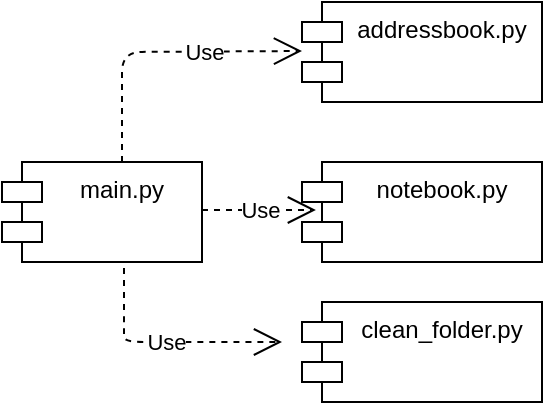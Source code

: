 <mxfile version="15.5.4" type="embed" pages="4"><diagram id="-bfu8zm3XWnDX9v1EqtF" name="main.py"><mxGraphModel dx="1356" dy="463" grid="1" gridSize="10" guides="1" tooltips="1" connect="1" arrows="1" fold="1" page="1" pageScale="1" pageWidth="850" pageHeight="1100" math="0" shadow="0"><root><mxCell id="0"/><mxCell id="1" parent="0"/><mxCell id="pbzMQaTU-FbMKkOJ14_H-2" value="main.py" style="shape=module;align=left;spacingLeft=20;align=center;verticalAlign=top;rounded=0;sketch=0;" parent="1" vertex="1"><mxGeometry y="120" width="100" height="50" as="geometry"/></mxCell><mxCell id="pbzMQaTU-FbMKkOJ14_H-3" value="addressbook.py" style="shape=module;align=left;spacingLeft=20;align=center;verticalAlign=top;rounded=0;sketch=0;" parent="1" vertex="1"><mxGeometry x="150" y="40" width="120" height="50" as="geometry"/></mxCell><mxCell id="pbzMQaTU-FbMKkOJ14_H-4" value="notebook.py" style="shape=module;align=left;spacingLeft=20;align=center;verticalAlign=top;rounded=0;sketch=0;" parent="1" vertex="1"><mxGeometry x="150" y="120" width="120" height="50" as="geometry"/></mxCell><mxCell id="pbzMQaTU-FbMKkOJ14_H-5" value="clean_folder.py" style="shape=module;align=left;spacingLeft=20;align=center;verticalAlign=top;rounded=0;sketch=0;" parent="1" vertex="1"><mxGeometry x="150" y="190" width="120" height="50" as="geometry"/></mxCell><mxCell id="pbzMQaTU-FbMKkOJ14_H-10" value="Use" style="endArrow=open;endSize=12;dashed=1;html=1;rounded=1;sketch=0;curved=0;entryX=0.058;entryY=0.48;entryDx=0;entryDy=0;entryPerimeter=0;" parent="1" target="pbzMQaTU-FbMKkOJ14_H-4" edge="1"><mxGeometry width="160" relative="1" as="geometry"><mxPoint x="100" y="144" as="sourcePoint"/><mxPoint x="200" y="144.5" as="targetPoint"/></mxGeometry></mxCell><mxCell id="pbzMQaTU-FbMKkOJ14_H-11" value="Use" style="endArrow=open;endSize=12;dashed=1;html=1;rounded=1;sketch=0;curved=0;exitX=0.61;exitY=1.06;exitDx=0;exitDy=0;exitPerimeter=0;" parent="1" source="pbzMQaTU-FbMKkOJ14_H-2" edge="1"><mxGeometry width="160" relative="1" as="geometry"><mxPoint x="30" y="170" as="sourcePoint"/><mxPoint x="140" y="210" as="targetPoint"/><Array as="points"><mxPoint x="61" y="200"/><mxPoint x="61" y="210"/><mxPoint x="120" y="210"/></Array></mxGeometry></mxCell><mxCell id="pbzMQaTU-FbMKkOJ14_H-12" value="Use" style="endArrow=open;endSize=12;dashed=1;html=1;rounded=1;sketch=0;curved=0;exitX=0.6;exitY=0;exitDx=0;exitDy=0;exitPerimeter=0;" parent="1" source="pbzMQaTU-FbMKkOJ14_H-2" edge="1"><mxGeometry x="0.33" width="160" relative="1" as="geometry"><mxPoint x="60" y="110" as="sourcePoint"/><mxPoint x="150" y="64.5" as="targetPoint"/><Array as="points"><mxPoint x="60" y="65"/></Array><mxPoint as="offset"/></mxGeometry></mxCell></root></mxGraphModel></diagram><diagram id="W9Cf6o9csffZMWOoxRGq" name="addressbook.py"><mxGraphModel dx="1595" dy="1645" grid="1" gridSize="10" guides="1" tooltips="1" connect="1" arrows="1" fold="1" page="1" pageScale="1" pageWidth="850" pageHeight="1100" math="0" shadow="0"><root><mxCell id="sEL-bxdKrqtqhlJgBILY-0"/><mxCell id="sEL-bxdKrqtqhlJgBILY-1" parent="sEL-bxdKrqtqhlJgBILY-0"/><mxCell id="kiKf0ADsLlN5hotvPutV-0" value="&lt;p style=&quot;margin: 0px ; margin-top: 4px ; text-align: center&quot;&gt;&lt;i&gt;&amp;lt;&amp;lt;Interface&amp;gt;&amp;gt;&lt;/i&gt;&lt;br&gt;&lt;b&gt;&lt;i&gt;Field(ABC)&lt;/i&gt;&lt;/b&gt;&lt;/p&gt;&lt;hr size=&quot;1&quot;&gt;&lt;p style=&quot;margin: 0px ; margin-left: 4px&quot;&gt;+ value: str&lt;br&gt;&lt;/p&gt;&lt;hr size=&quot;1&quot;&gt;&lt;p style=&quot;margin: 0px ; margin-left: 4px&quot;&gt;- init()&lt;/p&gt;&lt;p style=&quot;margin: 0px ; margin-left: 4px&quot;&gt;- str()&lt;/p&gt;&lt;p style=&quot;margin: 0px ; margin-left: 4px&quot;&gt;- repr()&lt;/p&gt;&lt;p style=&quot;margin: 0px ; margin-left: 4px&quot;&gt;&lt;br&gt;&lt;/p&gt;" style="verticalAlign=top;align=left;overflow=fill;fontSize=12;fontFamily=Helvetica;html=1;rounded=0;sketch=0;" parent="sEL-bxdKrqtqhlJgBILY-1" vertex="1"><mxGeometry x="400" y="-50" width="180" height="130" as="geometry"/></mxCell><mxCell id="erpxplRezBntidLb-jWZ-0" value="Name" style="swimlane;fontStyle=1;align=center;verticalAlign=top;childLayout=stackLayout;horizontal=1;startSize=26;horizontalStack=0;resizeParent=1;resizeParentMax=0;resizeLast=0;collapsible=1;marginBottom=0;rounded=0;sketch=0;" parent="sEL-bxdKrqtqhlJgBILY-1" vertex="1"><mxGeometry y="160" width="160" height="86" as="geometry"><mxRectangle y="160" width="70" height="26" as="alternateBounds"/></mxGeometry></mxCell><mxCell id="erpxplRezBntidLb-jWZ-1" value="+ value: str" style="text;strokeColor=none;fillColor=none;align=left;verticalAlign=top;spacingLeft=4;spacingRight=4;overflow=hidden;rotatable=0;points=[[0,0.5],[1,0.5]];portConstraint=eastwest;rounded=0;sketch=0;" parent="erpxplRezBntidLb-jWZ-0" vertex="1"><mxGeometry y="26" width="160" height="26" as="geometry"/></mxCell><mxCell id="erpxplRezBntidLb-jWZ-2" value="" style="line;strokeWidth=1;fillColor=none;align=left;verticalAlign=middle;spacingTop=-1;spacingLeft=3;spacingRight=3;rotatable=0;labelPosition=right;points=[];portConstraint=eastwest;rounded=0;sketch=0;" parent="erpxplRezBntidLb-jWZ-0" vertex="1"><mxGeometry y="52" width="160" height="8" as="geometry"/></mxCell><mxCell id="erpxplRezBntidLb-jWZ-3" value="+ value()" style="text;strokeColor=none;fillColor=none;align=left;verticalAlign=top;spacingLeft=4;spacingRight=4;overflow=hidden;rotatable=0;points=[[0,0.5],[1,0.5]];portConstraint=eastwest;rounded=0;sketch=0;" parent="erpxplRezBntidLb-jWZ-0" vertex="1"><mxGeometry y="60" width="160" height="26" as="geometry"/></mxCell><mxCell id="GEAN_Qf1zRc6wF1kLyWt-0" value="&lt;p style=&quot;margin: 0px ; margin-top: 4px ; text-align: center&quot;&gt;&lt;b&gt;Phone&lt;/b&gt;&lt;/p&gt;&lt;hr size=&quot;1&quot;&gt;&lt;p style=&quot;margin: 0px ; margin-left: 4px&quot;&gt;+ value: str&lt;br&gt;&lt;/p&gt;&lt;hr size=&quot;1&quot;&gt;&lt;p style=&quot;margin: 0px ; margin-left: 4px&quot;&gt;+ value()&lt;br&gt;&lt;/p&gt;" style="verticalAlign=top;align=left;overflow=fill;fontSize=12;fontFamily=Helvetica;html=1;rounded=0;sketch=0;" parent="sEL-bxdKrqtqhlJgBILY-1" vertex="1"><mxGeometry x="200" y="160" width="160" height="90" as="geometry"/></mxCell><mxCell id="GEAN_Qf1zRc6wF1kLyWt-1" value="&lt;p style=&quot;margin: 0px ; margin-top: 4px ; text-align: center&quot;&gt;&lt;b&gt;Birthday&lt;/b&gt;&lt;/p&gt;&lt;hr size=&quot;1&quot;&gt;&lt;p style=&quot;margin: 0px ; margin-left: 4px&quot;&gt;+ value: str&lt;br&gt;&lt;/p&gt;&lt;hr size=&quot;1&quot;&gt;&lt;p style=&quot;margin: 0px ; margin-left: 4px&quot;&gt;+ value()&lt;br&gt;&lt;/p&gt;" style="verticalAlign=top;align=left;overflow=fill;fontSize=12;fontFamily=Helvetica;html=1;rounded=0;sketch=0;" parent="sEL-bxdKrqtqhlJgBILY-1" vertex="1"><mxGeometry x="400" y="160" width="160" height="90" as="geometry"/></mxCell><mxCell id="GEAN_Qf1zRc6wF1kLyWt-2" value="&lt;p style=&quot;margin: 0px ; margin-top: 4px ; text-align: center&quot;&gt;&lt;b&gt;Address&lt;/b&gt;&lt;/p&gt;&lt;hr size=&quot;1&quot;&gt;&lt;p style=&quot;margin: 0px ; margin-left: 4px&quot;&gt;+ value: str&lt;br&gt;&lt;/p&gt;&lt;hr size=&quot;1&quot;&gt;&lt;p style=&quot;margin: 0px ; margin-left: 4px&quot;&gt;+ value()&lt;br&gt;&lt;/p&gt;" style="verticalAlign=top;align=left;overflow=fill;fontSize=12;fontFamily=Helvetica;html=1;rounded=0;sketch=0;" parent="sEL-bxdKrqtqhlJgBILY-1" vertex="1"><mxGeometry x="600" y="160" width="160" height="90" as="geometry"/></mxCell><mxCell id="GEAN_Qf1zRc6wF1kLyWt-3" value="&lt;p style=&quot;margin: 0px ; margin-top: 4px ; text-align: center&quot;&gt;&lt;b&gt;Email&lt;/b&gt;&lt;/p&gt;&lt;hr size=&quot;1&quot;&gt;&lt;p style=&quot;margin: 0px ; margin-left: 4px&quot;&gt;+ value: str&lt;br&gt;&lt;/p&gt;&lt;hr size=&quot;1&quot;&gt;&lt;p style=&quot;margin: 0px ; margin-left: 4px&quot;&gt;+ value()&lt;br&gt;&lt;/p&gt;" style="verticalAlign=top;align=left;overflow=fill;fontSize=12;fontFamily=Helvetica;html=1;rounded=0;sketch=0;" parent="sEL-bxdKrqtqhlJgBILY-1" vertex="1"><mxGeometry x="800" y="160" width="160" height="90" as="geometry"/></mxCell><mxCell id="GEAN_Qf1zRc6wF1kLyWt-4" value="" style="endArrow=none;html=1;edgeStyle=orthogonalEdgeStyle;rounded=1;sketch=0;curved=0;exitX=0.5;exitY=1;exitDx=0;exitDy=0;entryX=0.5;entryY=0;entryDx=0;entryDy=0;" parent="sEL-bxdKrqtqhlJgBILY-1" source="kiKf0ADsLlN5hotvPutV-0" target="erpxplRezBntidLb-jWZ-0" edge="1"><mxGeometry relative="1" as="geometry"><mxPoint x="400" y="120" as="sourcePoint"/><mxPoint x="80" y="150" as="targetPoint"/></mxGeometry></mxCell><mxCell id="GEAN_Qf1zRc6wF1kLyWt-5" value="parent" style="edgeLabel;resizable=0;html=1;align=left;verticalAlign=bottom;rounded=0;sketch=0;" parent="GEAN_Qf1zRc6wF1kLyWt-4" connectable="0" vertex="1"><mxGeometry x="-1" relative="1" as="geometry"/></mxCell><mxCell id="GEAN_Qf1zRc6wF1kLyWt-6" value="child" style="edgeLabel;resizable=0;html=1;align=right;verticalAlign=bottom;rounded=0;sketch=0;" parent="GEAN_Qf1zRc6wF1kLyWt-4" connectable="0" vertex="1"><mxGeometry x="1" relative="1" as="geometry"><mxPoint x="-10" as="offset"/></mxGeometry></mxCell><mxCell id="GEAN_Qf1zRc6wF1kLyWt-7" value="" style="endArrow=none;html=1;edgeStyle=orthogonalEdgeStyle;rounded=1;sketch=0;curved=0;entryX=0.5;entryY=0;entryDx=0;entryDy=0;" parent="sEL-bxdKrqtqhlJgBILY-1" target="GEAN_Qf1zRc6wF1kLyWt-0" edge="1"><mxGeometry relative="1" as="geometry"><mxPoint x="490" y="80" as="sourcePoint"/><mxPoint x="90" y="170" as="targetPoint"/><Array as="points"><mxPoint x="490" y="120"/><mxPoint x="280" y="120"/></Array></mxGeometry></mxCell><mxCell id="GEAN_Qf1zRc6wF1kLyWt-8" value="parent" style="edgeLabel;resizable=0;html=1;align=left;verticalAlign=bottom;rounded=0;sketch=0;" parent="GEAN_Qf1zRc6wF1kLyWt-7" connectable="0" vertex="1"><mxGeometry x="-1" relative="1" as="geometry"/></mxCell><mxCell id="GEAN_Qf1zRc6wF1kLyWt-9" value="child" style="edgeLabel;resizable=0;html=1;align=right;verticalAlign=bottom;rounded=0;sketch=0;" parent="GEAN_Qf1zRc6wF1kLyWt-7" connectable="0" vertex="1"><mxGeometry x="1" relative="1" as="geometry"><mxPoint x="-10" as="offset"/></mxGeometry></mxCell><mxCell id="GEAN_Qf1zRc6wF1kLyWt-10" value="" style="endArrow=none;html=1;edgeStyle=orthogonalEdgeStyle;rounded=1;sketch=0;curved=0;entryX=0.5;entryY=0;entryDx=0;entryDy=0;exitX=0.5;exitY=1;exitDx=0;exitDy=0;" parent="sEL-bxdKrqtqhlJgBILY-1" source="kiKf0ADsLlN5hotvPutV-0" target="GEAN_Qf1zRc6wF1kLyWt-1" edge="1"><mxGeometry relative="1" as="geometry"><mxPoint x="500" y="90" as="sourcePoint"/><mxPoint x="290" y="170" as="targetPoint"/><Array as="points"><mxPoint x="490" y="160"/></Array></mxGeometry></mxCell><mxCell id="GEAN_Qf1zRc6wF1kLyWt-11" value="parent" style="edgeLabel;resizable=0;html=1;align=left;verticalAlign=bottom;rounded=0;sketch=0;" parent="GEAN_Qf1zRc6wF1kLyWt-10" connectable="0" vertex="1"><mxGeometry x="-1" relative="1" as="geometry"/></mxCell><mxCell id="GEAN_Qf1zRc6wF1kLyWt-12" value="child" style="edgeLabel;resizable=0;html=1;align=right;verticalAlign=bottom;rounded=0;sketch=0;" parent="GEAN_Qf1zRc6wF1kLyWt-10" connectable="0" vertex="1"><mxGeometry x="1" relative="1" as="geometry"/></mxCell><mxCell id="GEAN_Qf1zRc6wF1kLyWt-16" value="" style="endArrow=none;html=1;edgeStyle=orthogonalEdgeStyle;rounded=1;sketch=0;curved=0;entryX=0.5;entryY=0;entryDx=0;entryDy=0;exitX=0.5;exitY=1;exitDx=0;exitDy=0;" parent="sEL-bxdKrqtqhlJgBILY-1" source="kiKf0ADsLlN5hotvPutV-0" edge="1"><mxGeometry relative="1" as="geometry"><mxPoint x="490" y="120" as="sourcePoint"/><mxPoint x="670" y="160" as="targetPoint"/><Array as="points"><mxPoint x="490" y="120"/><mxPoint x="680" y="120"/><mxPoint x="680" y="160"/></Array></mxGeometry></mxCell><mxCell id="GEAN_Qf1zRc6wF1kLyWt-17" value="parent" style="edgeLabel;resizable=0;html=1;align=left;verticalAlign=bottom;rounded=0;sketch=0;" parent="GEAN_Qf1zRc6wF1kLyWt-16" connectable="0" vertex="1"><mxGeometry x="-1" relative="1" as="geometry"/></mxCell><mxCell id="GEAN_Qf1zRc6wF1kLyWt-18" value="child" style="edgeLabel;resizable=0;html=1;align=right;verticalAlign=bottom;rounded=0;sketch=0;" parent="GEAN_Qf1zRc6wF1kLyWt-16" connectable="0" vertex="1"><mxGeometry x="1" relative="1" as="geometry"/></mxCell><mxCell id="GEAN_Qf1zRc6wF1kLyWt-19" value="" style="endArrow=none;html=1;edgeStyle=orthogonalEdgeStyle;rounded=1;sketch=0;curved=0;entryX=0.5;entryY=0;entryDx=0;entryDy=0;" parent="sEL-bxdKrqtqhlJgBILY-1" target="GEAN_Qf1zRc6wF1kLyWt-3" edge="1"><mxGeometry relative="1" as="geometry"><mxPoint x="490" y="120" as="sourcePoint"/><mxPoint x="880" y="150" as="targetPoint"/><Array as="points"><mxPoint x="880" y="120"/></Array></mxGeometry></mxCell><mxCell id="GEAN_Qf1zRc6wF1kLyWt-20" value="parent" style="edgeLabel;resizable=0;html=1;align=left;verticalAlign=bottom;rounded=0;sketch=0;" parent="GEAN_Qf1zRc6wF1kLyWt-19" connectable="0" vertex="1"><mxGeometry x="-1" relative="1" as="geometry"><mxPoint y="-40" as="offset"/></mxGeometry></mxCell><mxCell id="GEAN_Qf1zRc6wF1kLyWt-21" value="child" style="edgeLabel;resizable=0;html=1;align=right;verticalAlign=bottom;rounded=0;sketch=0;" parent="GEAN_Qf1zRc6wF1kLyWt-19" connectable="0" vertex="1"><mxGeometry x="1" relative="1" as="geometry"><mxPoint x="30" as="offset"/></mxGeometry></mxCell><mxCell id="GEAN_Qf1zRc6wF1kLyWt-22" value="&lt;p style=&quot;margin: 0px ; margin-top: 4px ; text-align: center&quot;&gt;&lt;b&gt;Record&lt;/b&gt;&lt;/p&gt;&lt;hr size=&quot;1&quot;&gt;&lt;p style=&quot;margin: 0px ; margin-left: 4px&quot;&gt;+ name: str&lt;/p&gt;&lt;p style=&quot;margin: 0px ; margin-left: 4px&quot;&gt;+ phone: list&lt;br&gt;&lt;/p&gt;&lt;p style=&quot;margin: 0px ; margin-left: 4px&quot;&gt;+ birthday: str&lt;br&gt;&lt;/p&gt;&lt;p style=&quot;margin: 0px ; margin-left: 4px&quot;&gt;+ address: str&lt;br&gt;&lt;/p&gt;&lt;p style=&quot;margin: 0px ; margin-left: 4px&quot;&gt;+ email: str&lt;br&gt;&lt;/p&gt;&lt;p style=&quot;margin: 0px ; margin-left: 4px&quot;&gt;&lt;br&gt;&lt;/p&gt;&lt;hr size=&quot;1&quot;&gt;&lt;p style=&quot;margin: 0px ; margin-left: 4px&quot;&gt;- str: str&lt;/p&gt;&lt;p style=&quot;margin: 0px ; margin-left: 4px&quot;&gt;+ add_phone()&lt;/p&gt;&lt;p style=&quot;margin: 0px ; margin-left: 4px&quot;&gt;+ del_phone()&lt;/p&gt;&lt;p style=&quot;margin: 0px ; margin-left: 4px&quot;&gt;+ edit_phone()&lt;/p&gt;&lt;p style=&quot;margin: 0px ; margin-left: 4px&quot;&gt;+ days_to_birthday()&lt;/p&gt;&lt;p style=&quot;margin: 0px ; margin-left: 4px&quot;&gt;&lt;br&gt;&lt;/p&gt;" style="verticalAlign=top;align=left;overflow=fill;fontSize=12;fontFamily=Helvetica;html=1;rounded=0;sketch=0;" parent="sEL-bxdKrqtqhlJgBILY-1" vertex="1"><mxGeometry y="320" width="160" height="210" as="geometry"/></mxCell><mxCell id="GEAN_Qf1zRc6wF1kLyWt-23" value="1" style="endArrow=open;html=1;endSize=12;startArrow=diamondThin;startSize=14;startFill=0;edgeStyle=orthogonalEdgeStyle;align=left;verticalAlign=bottom;rounded=1;sketch=0;curved=0;entryX=0.5;entryY=0;entryDx=0;entryDy=0;exitX=0.5;exitY=1;exitDx=0;exitDy=0;" parent="sEL-bxdKrqtqhlJgBILY-1" source="GEAN_Qf1zRc6wF1kLyWt-0" target="GEAN_Qf1zRc6wF1kLyWt-22" edge="1"><mxGeometry x="-0.852" y="20" relative="1" as="geometry"><mxPoint x="290" y="280" as="sourcePoint"/><mxPoint x="80" y="280" as="targetPoint"/><Array as="points"><mxPoint x="280" y="280"/><mxPoint x="80" y="280"/></Array><mxPoint as="offset"/></mxGeometry></mxCell><mxCell id="GEAN_Qf1zRc6wF1kLyWt-24" value="1" style="endArrow=open;html=1;endSize=12;startArrow=diamondThin;startSize=14;startFill=0;edgeStyle=orthogonalEdgeStyle;align=left;verticalAlign=bottom;rounded=1;sketch=0;curved=0;" parent="sEL-bxdKrqtqhlJgBILY-1" edge="1"><mxGeometry x="-0.641" y="12" relative="1" as="geometry"><mxPoint x="82" y="250" as="sourcePoint"/><mxPoint x="82" y="320" as="targetPoint"/><Array as="points"><mxPoint x="78" y="250"/><mxPoint x="78" y="290"/><mxPoint x="82" y="290"/></Array><mxPoint as="offset"/></mxGeometry></mxCell><mxCell id="GEAN_Qf1zRc6wF1kLyWt-25" value="1" style="endArrow=open;html=1;endSize=12;startArrow=diamondThin;startSize=14;startFill=0;edgeStyle=orthogonalEdgeStyle;align=left;verticalAlign=bottom;rounded=1;sketch=0;curved=0;exitX=0.5;exitY=1;exitDx=0;exitDy=0;" parent="sEL-bxdKrqtqhlJgBILY-1" edge="1"><mxGeometry x="-0.852" y="20" relative="1" as="geometry"><mxPoint x="480" y="250" as="sourcePoint"/><mxPoint x="80" y="320" as="targetPoint"/><Array as="points"><mxPoint x="480" y="280"/></Array><mxPoint as="offset"/></mxGeometry></mxCell><mxCell id="GEAN_Qf1zRc6wF1kLyWt-26" value="1" style="endArrow=open;html=1;endSize=12;startArrow=diamondThin;startSize=14;startFill=0;edgeStyle=orthogonalEdgeStyle;align=left;verticalAlign=bottom;rounded=1;sketch=0;curved=0;exitX=0.5;exitY=1;exitDx=0;exitDy=0;" parent="sEL-bxdKrqtqhlJgBILY-1" edge="1"><mxGeometry x="-0.852" y="20" relative="1" as="geometry"><mxPoint x="680" y="250" as="sourcePoint"/><mxPoint x="80" y="320" as="targetPoint"/><Array as="points"><mxPoint x="680" y="280"/></Array><mxPoint as="offset"/></mxGeometry></mxCell><mxCell id="GEAN_Qf1zRc6wF1kLyWt-27" value="1" style="endArrow=open;html=1;endSize=12;startArrow=diamondThin;startSize=14;startFill=0;edgeStyle=orthogonalEdgeStyle;align=left;verticalAlign=bottom;rounded=1;sketch=0;curved=0;exitX=0.5;exitY=1;exitDx=0;exitDy=0;" parent="sEL-bxdKrqtqhlJgBILY-1" edge="1"><mxGeometry x="-0.852" y="20" relative="1" as="geometry"><mxPoint x="880" y="250" as="sourcePoint"/><mxPoint x="80" y="320" as="targetPoint"/><Array as="points"><mxPoint x="880" y="280"/></Array><mxPoint as="offset"/></mxGeometry></mxCell><mxCell id="GEAN_Qf1zRc6wF1kLyWt-28" style="edgeStyle=orthogonalEdgeStyle;curved=0;rounded=1;sketch=0;orthogonalLoop=1;jettySize=auto;html=1;exitX=0.5;exitY=1;exitDx=0;exitDy=0;" parent="sEL-bxdKrqtqhlJgBILY-1" source="GEAN_Qf1zRc6wF1kLyWt-22" target="GEAN_Qf1zRc6wF1kLyWt-22" edge="1"><mxGeometry relative="1" as="geometry"/></mxCell><mxCell id="GEAN_Qf1zRc6wF1kLyWt-29" value="&lt;p style=&quot;margin: 0px ; margin-top: 4px ; text-align: center&quot;&gt;&lt;b&gt;AddressBook(UserDict)&lt;/b&gt;&lt;/p&gt;&lt;p style=&quot;margin: 0px ; margin-left: 4px&quot;&gt;&lt;br&gt;&lt;/p&gt;&lt;hr size=&quot;1&quot;&gt;&lt;p style=&quot;margin: 0px ; margin-left: 4px&quot;&gt;+ add_record()&lt;/p&gt;&lt;p style=&quot;margin: 0px ; margin-left: 4px&quot;&gt;+ iterator()&lt;/p&gt;" style="verticalAlign=top;align=left;overflow=fill;fontSize=12;fontFamily=Helvetica;html=1;rounded=0;sketch=0;" parent="sEL-bxdKrqtqhlJgBILY-1" vertex="1"><mxGeometry x="240" y="320" width="160" height="90" as="geometry"/></mxCell><mxCell id="GEAN_Qf1zRc6wF1kLyWt-30" value="1" style="endArrow=open;html=1;endSize=12;startArrow=diamondThin;startSize=14;startFill=0;edgeStyle=orthogonalEdgeStyle;align=left;verticalAlign=bottom;rounded=1;sketch=0;curved=0;" parent="sEL-bxdKrqtqhlJgBILY-1" edge="1"><mxGeometry x="-1" y="3" relative="1" as="geometry"><mxPoint x="161" y="377" as="sourcePoint"/><mxPoint x="240" y="370" as="targetPoint"/><Array as="points"><mxPoint x="161" y="370"/></Array></mxGeometry></mxCell><mxCell id="GEAN_Qf1zRc6wF1kLyWt-31" value="&lt;p style=&quot;margin: 0px ; margin-top: 4px ; text-align: center&quot;&gt;&lt;b&gt;Inputerror&lt;/b&gt;&lt;/p&gt;&lt;hr size=&quot;1&quot;&gt;&lt;p style=&quot;margin: 0px ; margin-left: 4px&quot;&gt;+ func&lt;/p&gt;&lt;hr size=&quot;1&quot;&gt;&lt;p style=&quot;margin: 0px ; margin-left: 4px&quot;&gt;- call()&lt;/p&gt;" style="verticalAlign=top;align=left;overflow=fill;fontSize=12;fontFamily=Helvetica;html=1;rounded=0;sketch=0;" parent="sEL-bxdKrqtqhlJgBILY-1" vertex="1"><mxGeometry x="480" y="320" width="160" height="90" as="geometry"/></mxCell><mxCell id="RD7NwFGXRRvb3kZBtPsr-0" value="AddressBook.bin" style="shape=folder;fontStyle=1;spacingTop=10;tabWidth=40;tabHeight=14;tabPosition=left;html=1;rounded=0;sketch=0;" parent="sEL-bxdKrqtqhlJgBILY-1" vertex="1"><mxGeometry x="240" y="470" width="160" height="50" as="geometry"/></mxCell><mxCell id="RD7NwFGXRRvb3kZBtPsr-1" value="1" style="endArrow=open;html=1;endSize=12;startArrow=diamondThin;startSize=14;startFill=0;edgeStyle=orthogonalEdgeStyle;align=left;verticalAlign=bottom;rounded=1;sketch=0;curved=0;exitX=0.5;exitY=1;exitDx=0;exitDy=0;entryX=0.5;entryY=0.2;entryDx=0;entryDy=0;entryPerimeter=0;" parent="sEL-bxdKrqtqhlJgBILY-1" source="GEAN_Qf1zRc6wF1kLyWt-29" target="RD7NwFGXRRvb3kZBtPsr-0" edge="1"><mxGeometry x="-1" y="3" relative="1" as="geometry"><mxPoint x="440" y="430" as="sourcePoint"/><mxPoint x="440" y="490" as="targetPoint"/><Array as="points"><mxPoint x="320" y="480"/><mxPoint x="320" y="480"/></Array></mxGeometry></mxCell></root></mxGraphModel></diagram><diagram id="VjUem3ES9gAfpFaviDM7" name="notebook.py"><mxGraphModel dx="2260" dy="1872" grid="1" gridSize="10" guides="1" tooltips="1" connect="1" arrows="1" fold="1" page="1" pageScale="1" pageWidth="850" pageHeight="1100" math="0" shadow="0"><root><mxCell id="yiAI4DylA_b-VQWy4YXi-0"/><mxCell id="yiAI4DylA_b-VQWy4YXi-1" parent="yiAI4DylA_b-VQWy4YXi-0"/><mxCell id="xWjOg1qyDsQT6FHRYt7f-0" value="&lt;p style=&quot;margin: 0px ; margin-top: 4px ; text-align: center&quot;&gt;&lt;i&gt;&amp;lt;&amp;lt;Interface&amp;gt;&amp;gt;&lt;/i&gt;&lt;br&gt;&lt;b&gt;&lt;i&gt;Field(ABC)&lt;/i&gt;&lt;/b&gt;&lt;/p&gt;&lt;hr size=&quot;1&quot;&gt;&lt;p style=&quot;margin: 0px ; margin-left: 4px&quot;&gt;+ value: str&lt;br&gt;&lt;/p&gt;&lt;hr size=&quot;1&quot;&gt;&lt;p style=&quot;margin: 0px ; margin-left: 4px&quot;&gt;- init()&lt;/p&gt;&lt;p style=&quot;margin: 0px ; margin-left: 4px&quot;&gt;- str()&lt;/p&gt;&lt;p style=&quot;margin: 0px ; margin-left: 4px&quot;&gt;- repr()&lt;/p&gt;&lt;p style=&quot;margin: 0px ; margin-left: 4px&quot;&gt;&lt;br&gt;&lt;/p&gt;" style="verticalAlign=top;align=left;overflow=fill;fontSize=12;fontFamily=Helvetica;html=1;rounded=0;sketch=0;" parent="yiAI4DylA_b-VQWy4YXi-1" vertex="1"><mxGeometry x="300" y="-40" width="180" height="130" as="geometry"/></mxCell><mxCell id="Mu4kvNgrzqfCnsZyosCE-0" value="&lt;p style=&quot;margin: 0px ; margin-top: 4px ; text-align: center&quot;&gt;&lt;b&gt;Title&lt;/b&gt;&lt;/p&gt;&lt;hr size=&quot;1&quot;&gt;&lt;p style=&quot;margin: 0px ; margin-left: 4px&quot;&gt;+ value: str&lt;br&gt;&lt;/p&gt;&lt;hr size=&quot;1&quot;&gt;&lt;p style=&quot;margin: 0px ; margin-left: 4px&quot;&gt;+ value()&lt;br&gt;&lt;/p&gt;" style="verticalAlign=top;align=left;overflow=fill;fontSize=12;fontFamily=Helvetica;html=1;rounded=0;sketch=0;" parent="yiAI4DylA_b-VQWy4YXi-1" vertex="1"><mxGeometry x="80" y="160" width="160" height="90" as="geometry"/></mxCell><mxCell id="Mu4kvNgrzqfCnsZyosCE-1" value="&lt;p style=&quot;margin: 0px ; margin-top: 4px ; text-align: center&quot;&gt;&lt;b&gt;Note&lt;/b&gt;&lt;/p&gt;&lt;hr size=&quot;1&quot;&gt;&lt;p style=&quot;margin: 0px ; margin-left: 4px&quot;&gt;+ value: str&lt;br&gt;&lt;/p&gt;&lt;hr size=&quot;1&quot;&gt;&lt;p style=&quot;margin: 0px ; margin-left: 4px&quot;&gt;+ value()&lt;br&gt;&lt;/p&gt;" style="verticalAlign=top;align=left;overflow=fill;fontSize=12;fontFamily=Helvetica;html=1;rounded=0;sketch=0;" parent="yiAI4DylA_b-VQWy4YXi-1" vertex="1"><mxGeometry x="320" y="160" width="160" height="90" as="geometry"/></mxCell><mxCell id="Mu4kvNgrzqfCnsZyosCE-2" value="&lt;p style=&quot;margin: 0px ; margin-top: 4px ; text-align: center&quot;&gt;&lt;b&gt;Tag&lt;/b&gt;&lt;/p&gt;&lt;hr size=&quot;1&quot;&gt;&lt;p style=&quot;margin: 0px ; margin-left: 4px&quot;&gt;+ value: str&lt;br&gt;&lt;/p&gt;&lt;hr size=&quot;1&quot;&gt;&lt;p style=&quot;margin: 0px ; margin-left: 4px&quot;&gt;+ value()&lt;br&gt;&lt;/p&gt;" style="verticalAlign=top;align=left;overflow=fill;fontSize=12;fontFamily=Helvetica;html=1;rounded=0;sketch=0;" parent="yiAI4DylA_b-VQWy4YXi-1" vertex="1"><mxGeometry x="560" y="160" width="160" height="90" as="geometry"/></mxCell><mxCell id="AT834nFgr7UBz92doQyf-0" value="" style="endArrow=none;html=1;edgeStyle=orthogonalEdgeStyle;rounded=1;sketch=0;curved=0;exitX=0.5;exitY=1;exitDx=0;exitDy=0;entryX=0.5;entryY=0;entryDx=0;entryDy=0;" parent="yiAI4DylA_b-VQWy4YXi-1" source="xWjOg1qyDsQT6FHRYt7f-0" edge="1"><mxGeometry relative="1" as="geometry"><mxPoint x="570" y="80" as="sourcePoint"/><mxPoint x="160" y="160" as="targetPoint"/><Array as="points"><mxPoint x="390" y="120"/><mxPoint x="160" y="120"/></Array></mxGeometry></mxCell><mxCell id="AT834nFgr7UBz92doQyf-1" value="parent" style="edgeLabel;resizable=0;html=1;align=left;verticalAlign=bottom;rounded=0;sketch=0;" parent="AT834nFgr7UBz92doQyf-0" connectable="0" vertex="1"><mxGeometry x="-1" relative="1" as="geometry"/></mxCell><mxCell id="AT834nFgr7UBz92doQyf-2" value="child" style="edgeLabel;resizable=0;html=1;align=right;verticalAlign=bottom;rounded=0;sketch=0;" parent="AT834nFgr7UBz92doQyf-0" connectable="0" vertex="1"><mxGeometry x="1" relative="1" as="geometry"><mxPoint x="-10" as="offset"/></mxGeometry></mxCell><mxCell id="AT834nFgr7UBz92doQyf-3" value="" style="endArrow=none;html=1;edgeStyle=orthogonalEdgeStyle;rounded=1;sketch=0;curved=0;exitX=0.556;exitY=1;exitDx=0;exitDy=0;entryX=0.5;entryY=0;entryDx=0;entryDy=0;exitPerimeter=0;" parent="yiAI4DylA_b-VQWy4YXi-1" source="xWjOg1qyDsQT6FHRYt7f-0" target="Mu4kvNgrzqfCnsZyosCE-1" edge="1"><mxGeometry relative="1" as="geometry"><mxPoint x="400" y="100" as="sourcePoint"/><mxPoint x="170" y="170" as="targetPoint"/><Array as="points"/></mxGeometry></mxCell><mxCell id="AT834nFgr7UBz92doQyf-4" value="parent" style="edgeLabel;resizable=0;html=1;align=left;verticalAlign=bottom;rounded=0;sketch=0;" parent="AT834nFgr7UBz92doQyf-3" connectable="0" vertex="1"><mxGeometry x="-1" relative="1" as="geometry"><mxPoint x="10" y="20" as="offset"/></mxGeometry></mxCell><mxCell id="AT834nFgr7UBz92doQyf-5" value="child" style="edgeLabel;resizable=0;html=1;align=right;verticalAlign=bottom;rounded=0;sketch=0;" parent="AT834nFgr7UBz92doQyf-3" connectable="0" vertex="1"><mxGeometry x="1" relative="1" as="geometry"><mxPoint x="-10" as="offset"/></mxGeometry></mxCell><mxCell id="AT834nFgr7UBz92doQyf-6" value="" style="endArrow=none;html=1;edgeStyle=orthogonalEdgeStyle;rounded=1;sketch=0;curved=0;" parent="yiAI4DylA_b-VQWy4YXi-1" edge="1"><mxGeometry relative="1" as="geometry"><mxPoint x="400" y="90" as="sourcePoint"/><mxPoint x="650" y="161" as="targetPoint"/><Array as="points"><mxPoint x="400" y="110"/><mxPoint x="650" y="110"/><mxPoint x="650" y="161"/></Array></mxGeometry></mxCell><mxCell id="AT834nFgr7UBz92doQyf-7" value="parent" style="edgeLabel;resizable=0;html=1;align=left;verticalAlign=bottom;rounded=0;sketch=0;" parent="AT834nFgr7UBz92doQyf-6" connectable="0" vertex="1"><mxGeometry x="-1" relative="1" as="geometry"><mxPoint x="10" y="20" as="offset"/></mxGeometry></mxCell><mxCell id="AT834nFgr7UBz92doQyf-8" value="child" style="edgeLabel;resizable=0;html=1;align=right;verticalAlign=bottom;rounded=0;sketch=0;" parent="AT834nFgr7UBz92doQyf-6" connectable="0" vertex="1"><mxGeometry x="1" relative="1" as="geometry"><mxPoint x="-10" as="offset"/></mxGeometry></mxCell><mxCell id="AT834nFgr7UBz92doQyf-9" value="Transator" style="swimlane;fontStyle=0;childLayout=stackLayout;horizontal=1;startSize=26;fillColor=none;horizontalStack=0;resizeParent=1;resizeParentMax=0;resizeLast=0;collapsible=1;marginBottom=0;rounded=0;sketch=0;" parent="yiAI4DylA_b-VQWy4YXi-1" vertex="1"><mxGeometry x="450" y="320" width="140" height="104" as="geometry"/></mxCell><mxCell id="AT834nFgr7UBz92doQyf-10" value="+ field: type" style="text;strokeColor=none;fillColor=none;align=left;verticalAlign=top;spacingLeft=4;spacingRight=4;overflow=hidden;rotatable=0;points=[[0,0.5],[1,0.5]];portConstraint=eastwest;rounded=0;sketch=0;" parent="AT834nFgr7UBz92doQyf-9" vertex="1"><mxGeometry y="26" width="140" height="26" as="geometry"/></mxCell><mxCell id="AT834nFgr7UBz92doQyf-11" value="+ field: type" style="text;strokeColor=none;fillColor=none;align=left;verticalAlign=top;spacingLeft=4;spacingRight=4;overflow=hidden;rotatable=0;points=[[0,0.5],[1,0.5]];portConstraint=eastwest;rounded=0;sketch=0;" parent="AT834nFgr7UBz92doQyf-9" vertex="1"><mxGeometry y="52" width="140" height="26" as="geometry"/></mxCell><mxCell id="AT834nFgr7UBz92doQyf-12" value="+ field: type" style="text;strokeColor=none;fillColor=none;align=left;verticalAlign=top;spacingLeft=4;spacingRight=4;overflow=hidden;rotatable=0;points=[[0,0.5],[1,0.5]];portConstraint=eastwest;rounded=0;sketch=0;" parent="AT834nFgr7UBz92doQyf-9" vertex="1"><mxGeometry y="78" width="140" height="26" as="geometry"/></mxCell><mxCell id="AT834nFgr7UBz92doQyf-13" value="1" style="endArrow=open;html=1;endSize=12;startArrow=diamondThin;startSize=14;startFill=0;edgeStyle=orthogonalEdgeStyle;align=left;verticalAlign=bottom;rounded=1;sketch=0;curved=0;exitX=0.5;exitY=1;exitDx=0;exitDy=0;entryX=0.5;entryY=0;entryDx=0;entryDy=0;" parent="yiAI4DylA_b-VQWy4YXi-1" source="Mu4kvNgrzqfCnsZyosCE-1" target="AT834nFgr7UBz92doQyf-9" edge="1"><mxGeometry x="-1" y="3" relative="1" as="geometry"><mxPoint x="430" y="300" as="sourcePoint"/><mxPoint x="590" y="300" as="targetPoint"/><Array as="points"><mxPoint x="400" y="275"/><mxPoint x="520" y="275"/></Array></mxGeometry></mxCell><mxCell id="AT834nFgr7UBz92doQyf-14" value="1" style="endArrow=open;html=1;endSize=12;startArrow=diamondThin;startSize=14;startFill=0;edgeStyle=orthogonalEdgeStyle;align=left;verticalAlign=bottom;rounded=1;sketch=0;curved=0;exitX=0.575;exitY=1.022;exitDx=0;exitDy=0;exitPerimeter=0;" parent="yiAI4DylA_b-VQWy4YXi-1" source="Mu4kvNgrzqfCnsZyosCE-2" edge="1"><mxGeometry x="-1" y="3" relative="1" as="geometry"><mxPoint x="650" y="260" as="sourcePoint"/><mxPoint x="520" y="320" as="targetPoint"/><Array as="points"><mxPoint x="652" y="275"/><mxPoint x="520" y="275"/></Array></mxGeometry></mxCell><mxCell id="NkAuJ2VObaHe6ppMtfZd-0" value="&lt;p style=&quot;margin: 0px ; margin-top: 4px ; text-align: center&quot;&gt;&lt;b&gt;Record&lt;/b&gt;&lt;/p&gt;&lt;hr size=&quot;1&quot;&gt;&lt;p style=&quot;margin: 0px ; margin-left: 4px&quot;&gt;+ title: str&lt;/p&gt;&lt;p style=&quot;margin: 0px ; margin-left: 4px&quot;&gt;+ note : str&lt;/p&gt;&lt;p style=&quot;margin: 0px ; margin-left: 4px&quot;&gt;+ tag: list&lt;/p&gt;&lt;hr size=&quot;1&quot;&gt;&lt;p style=&quot;margin: 0px ; margin-left: 4px&quot;&gt;+ add_tag()&lt;/p&gt;&lt;p style=&quot;margin: 0px ; margin-left: 4px&quot;&gt;+ add_note()&lt;/p&gt;&lt;p style=&quot;margin: 0px ; margin-left: 4px&quot;&gt;+ find_note()&lt;/p&gt;&lt;p style=&quot;margin: 0px ; margin-left: 4px&quot;&gt;+ delete_note()&lt;/p&gt;&lt;p style=&quot;margin: 0px ; margin-left: 4px&quot;&gt;&lt;br&gt;&lt;/p&gt;" style="verticalAlign=top;align=left;overflow=fill;fontSize=12;fontFamily=Helvetica;html=1;rounded=0;sketch=0;" parent="yiAI4DylA_b-VQWy4YXi-1" vertex="1"><mxGeometry x="80" y="480" width="160" height="190" as="geometry"/></mxCell><mxCell id="glDcOO8Fq4tTcjyoEy4K-0" value="&lt;p style=&quot;margin: 0px ; margin-top: 4px ; text-align: center&quot;&gt;&lt;b&gt;NoteBook(UserDict)&lt;/b&gt;&lt;/p&gt;&lt;p style=&quot;margin: 0px ; margin-left: 4px&quot;&gt;&lt;br&gt;&lt;/p&gt;&lt;hr size=&quot;1&quot;&gt;&lt;p style=&quot;margin: 0px ; margin-left: 4px&quot;&gt;+ add_record()&lt;/p&gt;&lt;p style=&quot;margin: 0px ; margin-left: 4px&quot;&gt;+ iterator()&lt;/p&gt;" style="verticalAlign=top;align=left;overflow=fill;fontSize=12;fontFamily=Helvetica;html=1;rounded=0;sketch=0;" parent="yiAI4DylA_b-VQWy4YXi-1" vertex="1"><mxGeometry x="320" y="480" width="160" height="90" as="geometry"/></mxCell><mxCell id="glDcOO8Fq4tTcjyoEy4K-1" value="&lt;p style=&quot;margin: 0px ; margin-top: 4px ; text-align: center&quot;&gt;&lt;b&gt;Inputerror&lt;/b&gt;&lt;/p&gt;&lt;hr size=&quot;1&quot;&gt;&lt;p style=&quot;margin: 0px ; margin-left: 4px&quot;&gt;+ func&lt;/p&gt;&lt;hr size=&quot;1&quot;&gt;&lt;p style=&quot;margin: 0px ; margin-left: 4px&quot;&gt;- call()&lt;/p&gt;" style="verticalAlign=top;align=left;overflow=fill;fontSize=12;fontFamily=Helvetica;html=1;rounded=0;sketch=0;" parent="yiAI4DylA_b-VQWy4YXi-1" vertex="1"><mxGeometry x="560" y="480" width="160" height="90" as="geometry"/></mxCell><mxCell id="glDcOO8Fq4tTcjyoEy4K-2" value="NoteBook.bin" style="shape=folder;fontStyle=1;spacingTop=10;tabWidth=40;tabHeight=14;tabPosition=left;html=1;rounded=0;sketch=0;" parent="yiAI4DylA_b-VQWy4YXi-1" vertex="1"><mxGeometry x="320" y="630" width="160" height="50" as="geometry"/></mxCell><mxCell id="glDcOO8Fq4tTcjyoEy4K-3" value="1" style="endArrow=open;html=1;endSize=12;startArrow=diamondThin;startSize=14;startFill=0;edgeStyle=orthogonalEdgeStyle;align=left;verticalAlign=bottom;rounded=1;sketch=0;curved=0;exitX=0.5;exitY=1;exitDx=0;exitDy=0;entryX=0.5;entryY=0.2;entryDx=0;entryDy=0;entryPerimeter=0;" parent="yiAI4DylA_b-VQWy4YXi-1" source="glDcOO8Fq4tTcjyoEy4K-0" target="glDcOO8Fq4tTcjyoEy4K-2" edge="1"><mxGeometry x="-1" y="3" relative="1" as="geometry"><mxPoint x="520" y="590" as="sourcePoint"/><mxPoint x="520" y="650" as="targetPoint"/><Array as="points"><mxPoint x="400" y="640"/><mxPoint x="400" y="640"/></Array></mxGeometry></mxCell><mxCell id="kXBOppBihnIz1HAexcM9-0" value="1" style="endArrow=open;html=1;endSize=12;startArrow=diamondThin;startSize=14;startFill=0;edgeStyle=orthogonalEdgeStyle;align=left;verticalAlign=bottom;rounded=1;sketch=0;curved=0;entryX=0;entryY=0.5;entryDx=0;entryDy=0;exitX=1;exitY=0.25;exitDx=0;exitDy=0;" parent="yiAI4DylA_b-VQWy4YXi-1" source="NkAuJ2VObaHe6ppMtfZd-0" target="glDcOO8Fq4tTcjyoEy4K-0" edge="1"><mxGeometry x="-1" y="3" relative="1" as="geometry"><mxPoint x="161" y="377" as="sourcePoint"/><mxPoint x="240" y="370" as="targetPoint"/><Array as="points"><mxPoint x="240" y="520"/><mxPoint x="300" y="520"/><mxPoint x="300" y="525"/></Array></mxGeometry></mxCell><mxCell id="BCCejjRfiwHxnICYOKoq-0" value="1" style="endArrow=open;html=1;endSize=12;startArrow=diamondThin;startSize=14;startFill=0;edgeStyle=orthogonalEdgeStyle;align=left;verticalAlign=bottom;rounded=1;sketch=0;curved=0;exitX=0.575;exitY=1.022;exitDx=0;exitDy=0;exitPerimeter=0;entryX=0.5;entryY=0;entryDx=0;entryDy=0;" parent="yiAI4DylA_b-VQWy4YXi-1" target="NkAuJ2VObaHe6ppMtfZd-0" edge="1"><mxGeometry x="-1" y="3" relative="1" as="geometry"><mxPoint x="662" y="261.98" as="sourcePoint"/><mxPoint x="160" y="440" as="targetPoint"/><Array as="points"><mxPoint x="662" y="440"/><mxPoint x="160" y="440"/></Array></mxGeometry></mxCell><mxCell id="BCCejjRfiwHxnICYOKoq-1" value="1" style="endArrow=open;html=1;endSize=12;startArrow=diamondThin;startSize=14;startFill=0;edgeStyle=orthogonalEdgeStyle;align=left;verticalAlign=bottom;rounded=1;sketch=0;curved=0;" parent="yiAI4DylA_b-VQWy4YXi-1" edge="1"><mxGeometry x="-1" y="3" relative="1" as="geometry"><mxPoint x="400" y="250" as="sourcePoint"/><mxPoint x="160" y="480" as="targetPoint"/><Array as="points"><mxPoint x="400" y="440"/><mxPoint x="160" y="440"/></Array></mxGeometry></mxCell><mxCell id="BCCejjRfiwHxnICYOKoq-2" value="1" style="endArrow=open;html=1;endSize=12;startArrow=diamondThin;startSize=14;startFill=0;edgeStyle=orthogonalEdgeStyle;align=left;verticalAlign=bottom;rounded=1;sketch=0;curved=0;" parent="yiAI4DylA_b-VQWy4YXi-1" edge="1"><mxGeometry x="-1" y="3" relative="1" as="geometry"><mxPoint x="160" y="260" as="sourcePoint"/><mxPoint x="160" y="480" as="targetPoint"/><Array as="points"><mxPoint x="160" y="250"/></Array></mxGeometry></mxCell></root></mxGraphModel></diagram><diagram id="e1zGBAl6Z3z4c3WHW7gx" name="clean_folder.py"><mxGraphModel dx="1356" dy="463" grid="1" gridSize="10" guides="1" tooltips="1" connect="1" arrows="1" fold="1" page="1" pageScale="1" pageWidth="850" pageHeight="1100" math="0" shadow="0"><root><mxCell id="b2LZNcjO7VNIUJovMCYg-0"/><mxCell id="b2LZNcjO7VNIUJovMCYg-1" parent="b2LZNcjO7VNIUJovMCYg-0"/><mxCell id="b2LZNcjO7VNIUJovMCYg-2" value="clean_folder.py" style="shape=module;align=left;spacingLeft=20;align=center;verticalAlign=top;rounded=0;sketch=0;" parent="b2LZNcjO7VNIUJovMCYg-1" vertex="1"><mxGeometry x="320" y="40" width="130" height="50" as="geometry"/></mxCell><mxCell id="b2LZNcjO7VNIUJovMCYg-3" value="normalize.py" style="shape=module;align=left;spacingLeft=20;align=center;verticalAlign=top;rounded=0;sketch=0;" parent="b2LZNcjO7VNIUJovMCYg-1" vertex="1"><mxGeometry x="190" y="160" width="130" height="50" as="geometry"/></mxCell><mxCell id="b2LZNcjO7VNIUJovMCYg-4" value="file_parser.py" style="shape=module;align=left;spacingLeft=20;align=center;verticalAlign=top;rounded=0;sketch=0;" parent="b2LZNcjO7VNIUJovMCYg-1" vertex="1"><mxGeometry x="450" y="160" width="130" height="50" as="geometry"/></mxCell><mxCell id="b2LZNcjO7VNIUJovMCYg-5" value="1" style="endArrow=open;html=1;endSize=12;startArrow=diamondThin;startSize=14;startFill=1;edgeStyle=orthogonalEdgeStyle;align=left;verticalAlign=bottom;rounded=1;sketch=0;curved=0;exitX=0.5;exitY=1;exitDx=0;exitDy=0;" parent="b2LZNcjO7VNIUJovMCYg-1" source="b2LZNcjO7VNIUJovMCYg-2" edge="1"><mxGeometry x="-1" y="3" relative="1" as="geometry"><mxPoint x="350" y="260" as="sourcePoint"/><mxPoint x="450" y="190" as="targetPoint"/><Array as="points"><mxPoint x="385" y="190"/><mxPoint x="450" y="190"/></Array></mxGeometry></mxCell><mxCell id="b2LZNcjO7VNIUJovMCYg-7" value="1" style="endArrow=open;html=1;endSize=12;startArrow=diamondThin;startSize=14;startFill=1;edgeStyle=orthogonalEdgeStyle;align=left;verticalAlign=bottom;rounded=1;sketch=0;curved=0;exitX=0.5;exitY=1;exitDx=0;exitDy=0;" parent="b2LZNcjO7VNIUJovMCYg-1" source="b2LZNcjO7VNIUJovMCYg-2" edge="1"><mxGeometry x="-1" y="3" relative="1" as="geometry"><mxPoint x="395" y="100" as="sourcePoint"/><mxPoint x="320" y="185" as="targetPoint"/><Array as="points"><mxPoint x="385" y="185"/></Array></mxGeometry></mxCell></root></mxGraphModel></diagram></mxfile>